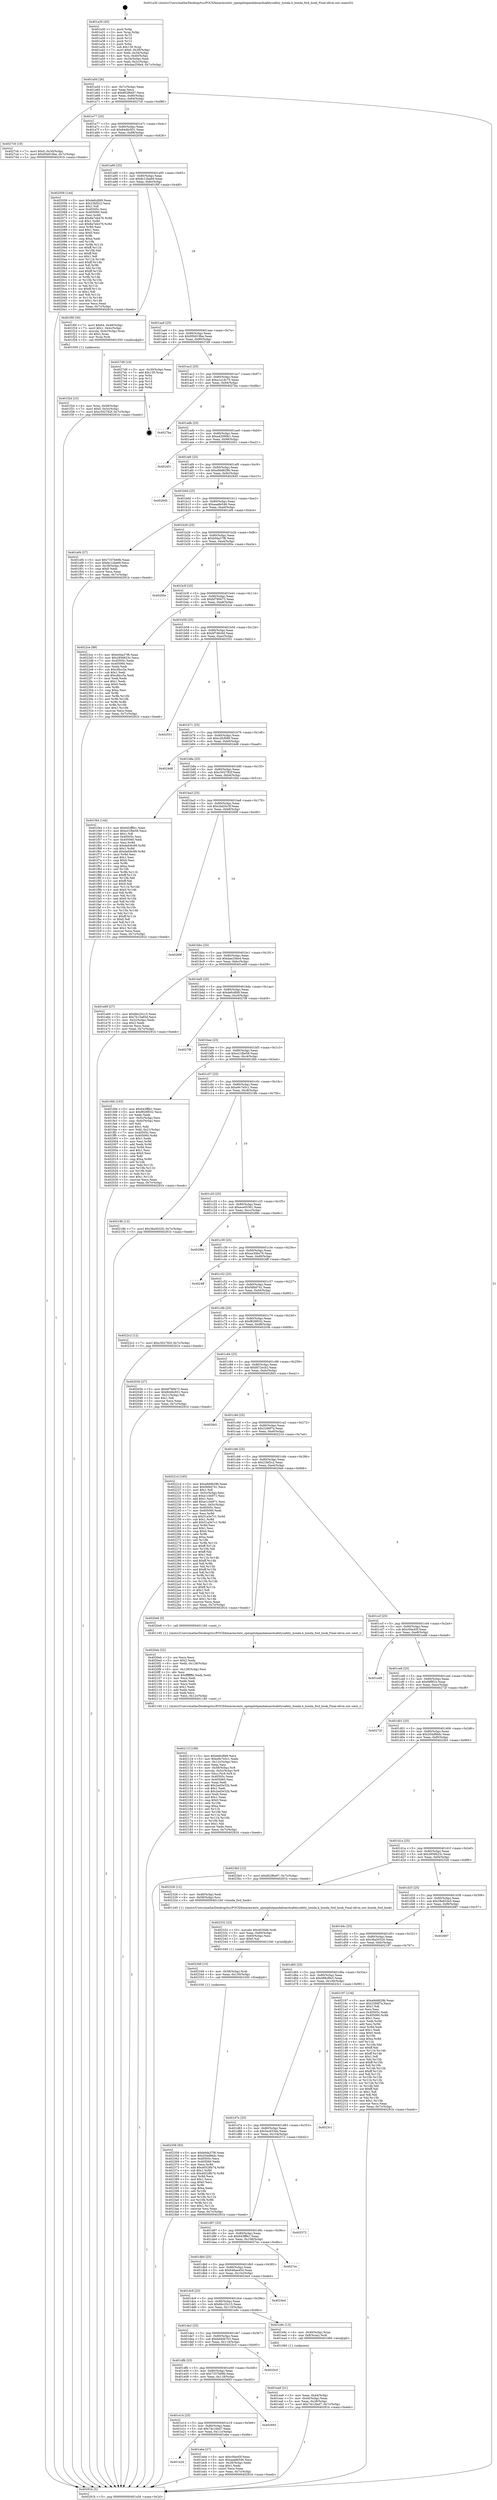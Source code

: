 digraph "0x401a30" {
  label = "0x401a30 (/mnt/c/Users/mathe/Desktop/tcc/POCII/binaries/extr_openpilotpandaboardsafetysafety_honda.h_honda_fwd_hook_Final-ollvm.out::main(0))"
  labelloc = "t"
  node[shape=record]

  Entry [label="",width=0.3,height=0.3,shape=circle,fillcolor=black,style=filled]
  "0x401a5d" [label="{
     0x401a5d [26]\l
     | [instrs]\l
     &nbsp;&nbsp;0x401a5d \<+3\>: mov -0x7c(%rbp),%eax\l
     &nbsp;&nbsp;0x401a60 \<+2\>: mov %eax,%ecx\l
     &nbsp;&nbsp;0x401a62 \<+6\>: sub $0x802f6e97,%ecx\l
     &nbsp;&nbsp;0x401a68 \<+3\>: mov %eax,-0x80(%rbp)\l
     &nbsp;&nbsp;0x401a6b \<+6\>: mov %ecx,-0x84(%rbp)\l
     &nbsp;&nbsp;0x401a71 \<+6\>: je 00000000004027c6 \<main+0xd96\>\l
  }"]
  "0x4027c6" [label="{
     0x4027c6 [19]\l
     | [instrs]\l
     &nbsp;&nbsp;0x4027c6 \<+7\>: movl $0x0,-0x30(%rbp)\l
     &nbsp;&nbsp;0x4027cd \<+7\>: movl $0x95b919be,-0x7c(%rbp)\l
     &nbsp;&nbsp;0x4027d4 \<+5\>: jmp 000000000040291b \<main+0xeeb\>\l
  }"]
  "0x401a77" [label="{
     0x401a77 [25]\l
     | [instrs]\l
     &nbsp;&nbsp;0x401a77 \<+5\>: jmp 0000000000401a7c \<main+0x4c\>\l
     &nbsp;&nbsp;0x401a7c \<+3\>: mov -0x80(%rbp),%eax\l
     &nbsp;&nbsp;0x401a7f \<+5\>: sub $0x8446c931,%eax\l
     &nbsp;&nbsp;0x401a84 \<+6\>: mov %eax,-0x88(%rbp)\l
     &nbsp;&nbsp;0x401a8a \<+6\>: je 0000000000402056 \<main+0x626\>\l
  }"]
  Exit [label="",width=0.3,height=0.3,shape=circle,fillcolor=black,style=filled,peripheries=2]
  "0x402056" [label="{
     0x402056 [144]\l
     | [instrs]\l
     &nbsp;&nbsp;0x402056 \<+5\>: mov $0xdefcdfd9,%eax\l
     &nbsp;&nbsp;0x40205b \<+5\>: mov $0x23bf2c2,%ecx\l
     &nbsp;&nbsp;0x402060 \<+2\>: mov $0x1,%dl\l
     &nbsp;&nbsp;0x402062 \<+7\>: mov 0x40505c,%esi\l
     &nbsp;&nbsp;0x402069 \<+7\>: mov 0x405060,%edi\l
     &nbsp;&nbsp;0x402070 \<+3\>: mov %esi,%r8d\l
     &nbsp;&nbsp;0x402073 \<+7\>: add $0x8a7eb476,%r8d\l
     &nbsp;&nbsp;0x40207a \<+4\>: sub $0x1,%r8d\l
     &nbsp;&nbsp;0x40207e \<+7\>: sub $0x8a7eb476,%r8d\l
     &nbsp;&nbsp;0x402085 \<+4\>: imul %r8d,%esi\l
     &nbsp;&nbsp;0x402089 \<+3\>: and $0x1,%esi\l
     &nbsp;&nbsp;0x40208c \<+3\>: cmp $0x0,%esi\l
     &nbsp;&nbsp;0x40208f \<+4\>: sete %r9b\l
     &nbsp;&nbsp;0x402093 \<+3\>: cmp $0xa,%edi\l
     &nbsp;&nbsp;0x402096 \<+4\>: setl %r10b\l
     &nbsp;&nbsp;0x40209a \<+3\>: mov %r9b,%r11b\l
     &nbsp;&nbsp;0x40209d \<+4\>: xor $0xff,%r11b\l
     &nbsp;&nbsp;0x4020a1 \<+3\>: mov %r10b,%bl\l
     &nbsp;&nbsp;0x4020a4 \<+3\>: xor $0xff,%bl\l
     &nbsp;&nbsp;0x4020a7 \<+3\>: xor $0x1,%dl\l
     &nbsp;&nbsp;0x4020aa \<+3\>: mov %r11b,%r14b\l
     &nbsp;&nbsp;0x4020ad \<+4\>: and $0xff,%r14b\l
     &nbsp;&nbsp;0x4020b1 \<+3\>: and %dl,%r9b\l
     &nbsp;&nbsp;0x4020b4 \<+3\>: mov %bl,%r15b\l
     &nbsp;&nbsp;0x4020b7 \<+4\>: and $0xff,%r15b\l
     &nbsp;&nbsp;0x4020bb \<+3\>: and %dl,%r10b\l
     &nbsp;&nbsp;0x4020be \<+3\>: or %r9b,%r14b\l
     &nbsp;&nbsp;0x4020c1 \<+3\>: or %r10b,%r15b\l
     &nbsp;&nbsp;0x4020c4 \<+3\>: xor %r15b,%r14b\l
     &nbsp;&nbsp;0x4020c7 \<+3\>: or %bl,%r11b\l
     &nbsp;&nbsp;0x4020ca \<+4\>: xor $0xff,%r11b\l
     &nbsp;&nbsp;0x4020ce \<+3\>: or $0x1,%dl\l
     &nbsp;&nbsp;0x4020d1 \<+3\>: and %dl,%r11b\l
     &nbsp;&nbsp;0x4020d4 \<+3\>: or %r11b,%r14b\l
     &nbsp;&nbsp;0x4020d7 \<+4\>: test $0x1,%r14b\l
     &nbsp;&nbsp;0x4020db \<+3\>: cmovne %ecx,%eax\l
     &nbsp;&nbsp;0x4020de \<+3\>: mov %eax,-0x7c(%rbp)\l
     &nbsp;&nbsp;0x4020e1 \<+5\>: jmp 000000000040291b \<main+0xeeb\>\l
  }"]
  "0x401a90" [label="{
     0x401a90 [25]\l
     | [instrs]\l
     &nbsp;&nbsp;0x401a90 \<+5\>: jmp 0000000000401a95 \<main+0x65\>\l
     &nbsp;&nbsp;0x401a95 \<+3\>: mov -0x80(%rbp),%eax\l
     &nbsp;&nbsp;0x401a98 \<+5\>: sub $0x8c12ba69,%eax\l
     &nbsp;&nbsp;0x401a9d \<+6\>: mov %eax,-0x8c(%rbp)\l
     &nbsp;&nbsp;0x401aa3 \<+6\>: je 0000000000401f0f \<main+0x4df\>\l
  }"]
  "0x402358" [label="{
     0x402358 [93]\l
     | [instrs]\l
     &nbsp;&nbsp;0x402358 \<+5\>: mov $0xb0da37f6,%eax\l
     &nbsp;&nbsp;0x40235d \<+5\>: mov $0x204d86dc,%esi\l
     &nbsp;&nbsp;0x402362 \<+7\>: mov 0x40505c,%ecx\l
     &nbsp;&nbsp;0x402369 \<+7\>: mov 0x405060,%edx\l
     &nbsp;&nbsp;0x402370 \<+3\>: mov %ecx,%r8d\l
     &nbsp;&nbsp;0x402373 \<+7\>: add $0x40528b74,%r8d\l
     &nbsp;&nbsp;0x40237a \<+4\>: sub $0x1,%r8d\l
     &nbsp;&nbsp;0x40237e \<+7\>: sub $0x40528b74,%r8d\l
     &nbsp;&nbsp;0x402385 \<+4\>: imul %r8d,%ecx\l
     &nbsp;&nbsp;0x402389 \<+3\>: and $0x1,%ecx\l
     &nbsp;&nbsp;0x40238c \<+3\>: cmp $0x0,%ecx\l
     &nbsp;&nbsp;0x40238f \<+4\>: sete %r9b\l
     &nbsp;&nbsp;0x402393 \<+3\>: cmp $0xa,%edx\l
     &nbsp;&nbsp;0x402396 \<+4\>: setl %r10b\l
     &nbsp;&nbsp;0x40239a \<+3\>: mov %r9b,%r11b\l
     &nbsp;&nbsp;0x40239d \<+3\>: and %r10b,%r11b\l
     &nbsp;&nbsp;0x4023a0 \<+3\>: xor %r10b,%r9b\l
     &nbsp;&nbsp;0x4023a3 \<+3\>: or %r9b,%r11b\l
     &nbsp;&nbsp;0x4023a6 \<+4\>: test $0x1,%r11b\l
     &nbsp;&nbsp;0x4023aa \<+3\>: cmovne %esi,%eax\l
     &nbsp;&nbsp;0x4023ad \<+3\>: mov %eax,-0x7c(%rbp)\l
     &nbsp;&nbsp;0x4023b0 \<+5\>: jmp 000000000040291b \<main+0xeeb\>\l
  }"]
  "0x401f0f" [label="{
     0x401f0f [30]\l
     | [instrs]\l
     &nbsp;&nbsp;0x401f0f \<+7\>: movl $0x64,-0x48(%rbp)\l
     &nbsp;&nbsp;0x401f16 \<+7\>: movl $0x1,-0x4c(%rbp)\l
     &nbsp;&nbsp;0x401f1d \<+4\>: movslq -0x4c(%rbp),%rax\l
     &nbsp;&nbsp;0x401f21 \<+4\>: shl $0x2,%rax\l
     &nbsp;&nbsp;0x401f25 \<+3\>: mov %rax,%rdi\l
     &nbsp;&nbsp;0x401f28 \<+5\>: call 0000000000401050 \<malloc@plt\>\l
     | [calls]\l
     &nbsp;&nbsp;0x401050 \{1\} (unknown)\l
  }"]
  "0x401aa9" [label="{
     0x401aa9 [25]\l
     | [instrs]\l
     &nbsp;&nbsp;0x401aa9 \<+5\>: jmp 0000000000401aae \<main+0x7e\>\l
     &nbsp;&nbsp;0x401aae \<+3\>: mov -0x80(%rbp),%eax\l
     &nbsp;&nbsp;0x401ab1 \<+5\>: sub $0x95b919be,%eax\l
     &nbsp;&nbsp;0x401ab6 \<+6\>: mov %eax,-0x90(%rbp)\l
     &nbsp;&nbsp;0x401abc \<+6\>: je 00000000004027d9 \<main+0xda9\>\l
  }"]
  "0x402349" [label="{
     0x402349 [15]\l
     | [instrs]\l
     &nbsp;&nbsp;0x402349 \<+4\>: mov -0x58(%rbp),%rdi\l
     &nbsp;&nbsp;0x40234d \<+6\>: mov %eax,-0x130(%rbp)\l
     &nbsp;&nbsp;0x402353 \<+5\>: call 0000000000401030 \<free@plt\>\l
     | [calls]\l
     &nbsp;&nbsp;0x401030 \{1\} (unknown)\l
  }"]
  "0x4027d9" [label="{
     0x4027d9 [19]\l
     | [instrs]\l
     &nbsp;&nbsp;0x4027d9 \<+3\>: mov -0x30(%rbp),%eax\l
     &nbsp;&nbsp;0x4027dc \<+7\>: add $0x130,%rsp\l
     &nbsp;&nbsp;0x4027e3 \<+1\>: pop %rbx\l
     &nbsp;&nbsp;0x4027e4 \<+2\>: pop %r12\l
     &nbsp;&nbsp;0x4027e6 \<+2\>: pop %r14\l
     &nbsp;&nbsp;0x4027e8 \<+2\>: pop %r15\l
     &nbsp;&nbsp;0x4027ea \<+1\>: pop %rbp\l
     &nbsp;&nbsp;0x4027eb \<+1\>: ret\l
  }"]
  "0x401ac2" [label="{
     0x401ac2 [25]\l
     | [instrs]\l
     &nbsp;&nbsp;0x401ac2 \<+5\>: jmp 0000000000401ac7 \<main+0x97\>\l
     &nbsp;&nbsp;0x401ac7 \<+3\>: mov -0x80(%rbp),%eax\l
     &nbsp;&nbsp;0x401aca \<+5\>: sub $0xa1a1dc75,%eax\l
     &nbsp;&nbsp;0x401acf \<+6\>: mov %eax,-0x94(%rbp)\l
     &nbsp;&nbsp;0x401ad5 \<+6\>: je 00000000004027ba \<main+0xd8a\>\l
  }"]
  "0x402332" [label="{
     0x402332 [23]\l
     | [instrs]\l
     &nbsp;&nbsp;0x402332 \<+10\>: movabs $0x4030d6,%rdi\l
     &nbsp;&nbsp;0x40233c \<+3\>: mov %eax,-0x60(%rbp)\l
     &nbsp;&nbsp;0x40233f \<+3\>: mov -0x60(%rbp),%esi\l
     &nbsp;&nbsp;0x402342 \<+2\>: mov $0x0,%al\l
     &nbsp;&nbsp;0x402344 \<+5\>: call 0000000000401040 \<printf@plt\>\l
     | [calls]\l
     &nbsp;&nbsp;0x401040 \{1\} (unknown)\l
  }"]
  "0x4027ba" [label="{
     0x4027ba\l
  }", style=dashed]
  "0x401adb" [label="{
     0x401adb [25]\l
     | [instrs]\l
     &nbsp;&nbsp;0x401adb \<+5\>: jmp 0000000000401ae0 \<main+0xb0\>\l
     &nbsp;&nbsp;0x401ae0 \<+3\>: mov -0x80(%rbp),%eax\l
     &nbsp;&nbsp;0x401ae3 \<+5\>: sub $0xa42090b1,%eax\l
     &nbsp;&nbsp;0x401ae8 \<+6\>: mov %eax,-0x98(%rbp)\l
     &nbsp;&nbsp;0x401aee \<+6\>: je 0000000000402451 \<main+0xa21\>\l
  }"]
  "0x40211f" [label="{
     0x40211f [108]\l
     | [instrs]\l
     &nbsp;&nbsp;0x40211f \<+5\>: mov $0xdefcdfd9,%ecx\l
     &nbsp;&nbsp;0x402124 \<+5\>: mov $0xe9c7e5c1,%edx\l
     &nbsp;&nbsp;0x402129 \<+6\>: mov -0x12c(%rbp),%esi\l
     &nbsp;&nbsp;0x40212f \<+3\>: imul %eax,%esi\l
     &nbsp;&nbsp;0x402132 \<+4\>: mov -0x58(%rbp),%r8\l
     &nbsp;&nbsp;0x402136 \<+4\>: movslq -0x5c(%rbp),%r9\l
     &nbsp;&nbsp;0x40213a \<+4\>: mov %esi,(%r8,%r9,4)\l
     &nbsp;&nbsp;0x40213e \<+7\>: mov 0x40505c,%eax\l
     &nbsp;&nbsp;0x402145 \<+7\>: mov 0x405060,%esi\l
     &nbsp;&nbsp;0x40214c \<+2\>: mov %eax,%edi\l
     &nbsp;&nbsp;0x40214e \<+6\>: add $0x2ed3e32b,%edi\l
     &nbsp;&nbsp;0x402154 \<+3\>: sub $0x1,%edi\l
     &nbsp;&nbsp;0x402157 \<+6\>: sub $0x2ed3e32b,%edi\l
     &nbsp;&nbsp;0x40215d \<+3\>: imul %edi,%eax\l
     &nbsp;&nbsp;0x402160 \<+3\>: and $0x1,%eax\l
     &nbsp;&nbsp;0x402163 \<+3\>: cmp $0x0,%eax\l
     &nbsp;&nbsp;0x402166 \<+4\>: sete %r10b\l
     &nbsp;&nbsp;0x40216a \<+3\>: cmp $0xa,%esi\l
     &nbsp;&nbsp;0x40216d \<+4\>: setl %r11b\l
     &nbsp;&nbsp;0x402171 \<+3\>: mov %r10b,%bl\l
     &nbsp;&nbsp;0x402174 \<+3\>: and %r11b,%bl\l
     &nbsp;&nbsp;0x402177 \<+3\>: xor %r11b,%r10b\l
     &nbsp;&nbsp;0x40217a \<+3\>: or %r10b,%bl\l
     &nbsp;&nbsp;0x40217d \<+3\>: test $0x1,%bl\l
     &nbsp;&nbsp;0x402180 \<+3\>: cmovne %edx,%ecx\l
     &nbsp;&nbsp;0x402183 \<+3\>: mov %ecx,-0x7c(%rbp)\l
     &nbsp;&nbsp;0x402186 \<+5\>: jmp 000000000040291b \<main+0xeeb\>\l
  }"]
  "0x402451" [label="{
     0x402451\l
  }", style=dashed]
  "0x401af4" [label="{
     0x401af4 [25]\l
     | [instrs]\l
     &nbsp;&nbsp;0x401af4 \<+5\>: jmp 0000000000401af9 \<main+0xc9\>\l
     &nbsp;&nbsp;0x401af9 \<+3\>: mov -0x80(%rbp),%eax\l
     &nbsp;&nbsp;0x401afc \<+5\>: sub $0xa9dd629b,%eax\l
     &nbsp;&nbsp;0x401b01 \<+6\>: mov %eax,-0x9c(%rbp)\l
     &nbsp;&nbsp;0x401b07 \<+6\>: je 0000000000402845 \<main+0xe15\>\l
  }"]
  "0x4020eb" [label="{
     0x4020eb [52]\l
     | [instrs]\l
     &nbsp;&nbsp;0x4020eb \<+2\>: xor %ecx,%ecx\l
     &nbsp;&nbsp;0x4020ed \<+5\>: mov $0x2,%edx\l
     &nbsp;&nbsp;0x4020f2 \<+6\>: mov %edx,-0x128(%rbp)\l
     &nbsp;&nbsp;0x4020f8 \<+1\>: cltd\l
     &nbsp;&nbsp;0x4020f9 \<+6\>: mov -0x128(%rbp),%esi\l
     &nbsp;&nbsp;0x4020ff \<+2\>: idiv %esi\l
     &nbsp;&nbsp;0x402101 \<+6\>: imul $0xfffffffe,%edx,%edx\l
     &nbsp;&nbsp;0x402107 \<+2\>: mov %ecx,%edi\l
     &nbsp;&nbsp;0x402109 \<+2\>: sub %edx,%edi\l
     &nbsp;&nbsp;0x40210b \<+2\>: mov %ecx,%edx\l
     &nbsp;&nbsp;0x40210d \<+3\>: sub $0x1,%edx\l
     &nbsp;&nbsp;0x402110 \<+2\>: add %edx,%edi\l
     &nbsp;&nbsp;0x402112 \<+2\>: sub %edi,%ecx\l
     &nbsp;&nbsp;0x402114 \<+6\>: mov %ecx,-0x12c(%rbp)\l
     &nbsp;&nbsp;0x40211a \<+5\>: call 0000000000401160 \<next_i\>\l
     | [calls]\l
     &nbsp;&nbsp;0x401160 \{1\} (/mnt/c/Users/mathe/Desktop/tcc/POCII/binaries/extr_openpilotpandaboardsafetysafety_honda.h_honda_fwd_hook_Final-ollvm.out::next_i)\l
  }"]
  "0x402845" [label="{
     0x402845\l
  }", style=dashed]
  "0x401b0d" [label="{
     0x401b0d [25]\l
     | [instrs]\l
     &nbsp;&nbsp;0x401b0d \<+5\>: jmp 0000000000401b12 \<main+0xe2\>\l
     &nbsp;&nbsp;0x401b12 \<+3\>: mov -0x80(%rbp),%eax\l
     &nbsp;&nbsp;0x401b15 \<+5\>: sub $0xaaa8e546,%eax\l
     &nbsp;&nbsp;0x401b1a \<+6\>: mov %eax,-0xa0(%rbp)\l
     &nbsp;&nbsp;0x401b20 \<+6\>: je 0000000000401ef4 \<main+0x4c4\>\l
  }"]
  "0x401f2d" [label="{
     0x401f2d [23]\l
     | [instrs]\l
     &nbsp;&nbsp;0x401f2d \<+4\>: mov %rax,-0x58(%rbp)\l
     &nbsp;&nbsp;0x401f31 \<+7\>: movl $0x0,-0x5c(%rbp)\l
     &nbsp;&nbsp;0x401f38 \<+7\>: movl $0xc502782f,-0x7c(%rbp)\l
     &nbsp;&nbsp;0x401f3f \<+5\>: jmp 000000000040291b \<main+0xeeb\>\l
  }"]
  "0x401ef4" [label="{
     0x401ef4 [27]\l
     | [instrs]\l
     &nbsp;&nbsp;0x401ef4 \<+5\>: mov $0x7337b69b,%eax\l
     &nbsp;&nbsp;0x401ef9 \<+5\>: mov $0x8c12ba69,%ecx\l
     &nbsp;&nbsp;0x401efe \<+3\>: mov -0x28(%rbp),%edx\l
     &nbsp;&nbsp;0x401f01 \<+3\>: cmp $0x0,%edx\l
     &nbsp;&nbsp;0x401f04 \<+3\>: cmove %ecx,%eax\l
     &nbsp;&nbsp;0x401f07 \<+3\>: mov %eax,-0x7c(%rbp)\l
     &nbsp;&nbsp;0x401f0a \<+5\>: jmp 000000000040291b \<main+0xeeb\>\l
  }"]
  "0x401b26" [label="{
     0x401b26 [25]\l
     | [instrs]\l
     &nbsp;&nbsp;0x401b26 \<+5\>: jmp 0000000000401b2b \<main+0xfb\>\l
     &nbsp;&nbsp;0x401b2b \<+3\>: mov -0x80(%rbp),%eax\l
     &nbsp;&nbsp;0x401b2e \<+5\>: sub $0xb0da37f6,%eax\l
     &nbsp;&nbsp;0x401b33 \<+6\>: mov %eax,-0xa4(%rbp)\l
     &nbsp;&nbsp;0x401b39 \<+6\>: je 000000000040285e \<main+0xe2e\>\l
  }"]
  "0x401e2d" [label="{
     0x401e2d\l
  }", style=dashed]
  "0x40285e" [label="{
     0x40285e\l
  }", style=dashed]
  "0x401b3f" [label="{
     0x401b3f [25]\l
     | [instrs]\l
     &nbsp;&nbsp;0x401b3f \<+5\>: jmp 0000000000401b44 \<main+0x114\>\l
     &nbsp;&nbsp;0x401b44 \<+3\>: mov -0x80(%rbp),%eax\l
     &nbsp;&nbsp;0x401b47 \<+5\>: sub $0xbf780b73,%eax\l
     &nbsp;&nbsp;0x401b4c \<+6\>: mov %eax,-0xa8(%rbp)\l
     &nbsp;&nbsp;0x401b52 \<+6\>: je 00000000004022ce \<main+0x89e\>\l
  }"]
  "0x401ebe" [label="{
     0x401ebe [27]\l
     | [instrs]\l
     &nbsp;&nbsp;0x401ebe \<+5\>: mov $0xc0be45f,%eax\l
     &nbsp;&nbsp;0x401ec3 \<+5\>: mov $0xaaa8e546,%ecx\l
     &nbsp;&nbsp;0x401ec8 \<+3\>: mov -0x28(%rbp),%edx\l
     &nbsp;&nbsp;0x401ecb \<+3\>: cmp $0x1,%edx\l
     &nbsp;&nbsp;0x401ece \<+3\>: cmovl %ecx,%eax\l
     &nbsp;&nbsp;0x401ed1 \<+3\>: mov %eax,-0x7c(%rbp)\l
     &nbsp;&nbsp;0x401ed4 \<+5\>: jmp 000000000040291b \<main+0xeeb\>\l
  }"]
  "0x4022ce" [label="{
     0x4022ce [88]\l
     | [instrs]\l
     &nbsp;&nbsp;0x4022ce \<+5\>: mov $0xb0da37f6,%eax\l
     &nbsp;&nbsp;0x4022d3 \<+5\>: mov $0x2856623c,%ecx\l
     &nbsp;&nbsp;0x4022d8 \<+7\>: mov 0x40505c,%edx\l
     &nbsp;&nbsp;0x4022df \<+7\>: mov 0x405060,%esi\l
     &nbsp;&nbsp;0x4022e6 \<+2\>: mov %edx,%edi\l
     &nbsp;&nbsp;0x4022e8 \<+6\>: sub $0xcfdcc5a,%edi\l
     &nbsp;&nbsp;0x4022ee \<+3\>: sub $0x1,%edi\l
     &nbsp;&nbsp;0x4022f1 \<+6\>: add $0xcfdcc5a,%edi\l
     &nbsp;&nbsp;0x4022f7 \<+3\>: imul %edi,%edx\l
     &nbsp;&nbsp;0x4022fa \<+3\>: and $0x1,%edx\l
     &nbsp;&nbsp;0x4022fd \<+3\>: cmp $0x0,%edx\l
     &nbsp;&nbsp;0x402300 \<+4\>: sete %r8b\l
     &nbsp;&nbsp;0x402304 \<+3\>: cmp $0xa,%esi\l
     &nbsp;&nbsp;0x402307 \<+4\>: setl %r9b\l
     &nbsp;&nbsp;0x40230b \<+3\>: mov %r8b,%r10b\l
     &nbsp;&nbsp;0x40230e \<+3\>: and %r9b,%r10b\l
     &nbsp;&nbsp;0x402311 \<+3\>: xor %r9b,%r8b\l
     &nbsp;&nbsp;0x402314 \<+3\>: or %r8b,%r10b\l
     &nbsp;&nbsp;0x402317 \<+4\>: test $0x1,%r10b\l
     &nbsp;&nbsp;0x40231b \<+3\>: cmovne %ecx,%eax\l
     &nbsp;&nbsp;0x40231e \<+3\>: mov %eax,-0x7c(%rbp)\l
     &nbsp;&nbsp;0x402321 \<+5\>: jmp 000000000040291b \<main+0xeeb\>\l
  }"]
  "0x401b58" [label="{
     0x401b58 [25]\l
     | [instrs]\l
     &nbsp;&nbsp;0x401b58 \<+5\>: jmp 0000000000401b5d \<main+0x12d\>\l
     &nbsp;&nbsp;0x401b5d \<+3\>: mov -0x80(%rbp),%eax\l
     &nbsp;&nbsp;0x401b60 \<+5\>: sub $0xbf7d6c6d,%eax\l
     &nbsp;&nbsp;0x401b65 \<+6\>: mov %eax,-0xac(%rbp)\l
     &nbsp;&nbsp;0x401b6b \<+6\>: je 0000000000402551 \<main+0xb21\>\l
  }"]
  "0x401e14" [label="{
     0x401e14 [25]\l
     | [instrs]\l
     &nbsp;&nbsp;0x401e14 \<+5\>: jmp 0000000000401e19 \<main+0x3e9\>\l
     &nbsp;&nbsp;0x401e19 \<+3\>: mov -0x80(%rbp),%eax\l
     &nbsp;&nbsp;0x401e1c \<+5\>: sub $0x74c16ed7,%eax\l
     &nbsp;&nbsp;0x401e21 \<+6\>: mov %eax,-0x11c(%rbp)\l
     &nbsp;&nbsp;0x401e27 \<+6\>: je 0000000000401ebe \<main+0x48e\>\l
  }"]
  "0x402551" [label="{
     0x402551\l
  }", style=dashed]
  "0x401b71" [label="{
     0x401b71 [25]\l
     | [instrs]\l
     &nbsp;&nbsp;0x401b71 \<+5\>: jmp 0000000000401b76 \<main+0x146\>\l
     &nbsp;&nbsp;0x401b76 \<+3\>: mov -0x80(%rbp),%eax\l
     &nbsp;&nbsp;0x401b79 \<+5\>: sub $0xc2fcf089,%eax\l
     &nbsp;&nbsp;0x401b7e \<+6\>: mov %eax,-0xb0(%rbp)\l
     &nbsp;&nbsp;0x401b84 \<+6\>: je 00000000004024d8 \<main+0xaa8\>\l
  }"]
  "0x402693" [label="{
     0x402693\l
  }", style=dashed]
  "0x4024d8" [label="{
     0x4024d8\l
  }", style=dashed]
  "0x401b8a" [label="{
     0x401b8a [25]\l
     | [instrs]\l
     &nbsp;&nbsp;0x401b8a \<+5\>: jmp 0000000000401b8f \<main+0x15f\>\l
     &nbsp;&nbsp;0x401b8f \<+3\>: mov -0x80(%rbp),%eax\l
     &nbsp;&nbsp;0x401b92 \<+5\>: sub $0xc502782f,%eax\l
     &nbsp;&nbsp;0x401b97 \<+6\>: mov %eax,-0xb4(%rbp)\l
     &nbsp;&nbsp;0x401b9d \<+6\>: je 0000000000401f44 \<main+0x514\>\l
  }"]
  "0x401dfb" [label="{
     0x401dfb [25]\l
     | [instrs]\l
     &nbsp;&nbsp;0x401dfb \<+5\>: jmp 0000000000401e00 \<main+0x3d0\>\l
     &nbsp;&nbsp;0x401e00 \<+3\>: mov -0x80(%rbp),%eax\l
     &nbsp;&nbsp;0x401e03 \<+5\>: sub $0x7337b69b,%eax\l
     &nbsp;&nbsp;0x401e08 \<+6\>: mov %eax,-0x118(%rbp)\l
     &nbsp;&nbsp;0x401e0e \<+6\>: je 0000000000402693 \<main+0xc63\>\l
  }"]
  "0x401f44" [label="{
     0x401f44 [144]\l
     | [instrs]\l
     &nbsp;&nbsp;0x401f44 \<+5\>: mov $0x643fffe1,%eax\l
     &nbsp;&nbsp;0x401f49 \<+5\>: mov $0xe21fbe58,%ecx\l
     &nbsp;&nbsp;0x401f4e \<+2\>: mov $0x1,%dl\l
     &nbsp;&nbsp;0x401f50 \<+7\>: mov 0x40505c,%esi\l
     &nbsp;&nbsp;0x401f57 \<+7\>: mov 0x405060,%edi\l
     &nbsp;&nbsp;0x401f5e \<+3\>: mov %esi,%r8d\l
     &nbsp;&nbsp;0x401f61 \<+7\>: sub $0xdefc6c99,%r8d\l
     &nbsp;&nbsp;0x401f68 \<+4\>: sub $0x1,%r8d\l
     &nbsp;&nbsp;0x401f6c \<+7\>: add $0xdefc6c99,%r8d\l
     &nbsp;&nbsp;0x401f73 \<+4\>: imul %r8d,%esi\l
     &nbsp;&nbsp;0x401f77 \<+3\>: and $0x1,%esi\l
     &nbsp;&nbsp;0x401f7a \<+3\>: cmp $0x0,%esi\l
     &nbsp;&nbsp;0x401f7d \<+4\>: sete %r9b\l
     &nbsp;&nbsp;0x401f81 \<+3\>: cmp $0xa,%edi\l
     &nbsp;&nbsp;0x401f84 \<+4\>: setl %r10b\l
     &nbsp;&nbsp;0x401f88 \<+3\>: mov %r9b,%r11b\l
     &nbsp;&nbsp;0x401f8b \<+4\>: xor $0xff,%r11b\l
     &nbsp;&nbsp;0x401f8f \<+3\>: mov %r10b,%bl\l
     &nbsp;&nbsp;0x401f92 \<+3\>: xor $0xff,%bl\l
     &nbsp;&nbsp;0x401f95 \<+3\>: xor $0x0,%dl\l
     &nbsp;&nbsp;0x401f98 \<+3\>: mov %r11b,%r14b\l
     &nbsp;&nbsp;0x401f9b \<+4\>: and $0x0,%r14b\l
     &nbsp;&nbsp;0x401f9f \<+3\>: and %dl,%r9b\l
     &nbsp;&nbsp;0x401fa2 \<+3\>: mov %bl,%r15b\l
     &nbsp;&nbsp;0x401fa5 \<+4\>: and $0x0,%r15b\l
     &nbsp;&nbsp;0x401fa9 \<+3\>: and %dl,%r10b\l
     &nbsp;&nbsp;0x401fac \<+3\>: or %r9b,%r14b\l
     &nbsp;&nbsp;0x401faf \<+3\>: or %r10b,%r15b\l
     &nbsp;&nbsp;0x401fb2 \<+3\>: xor %r15b,%r14b\l
     &nbsp;&nbsp;0x401fb5 \<+3\>: or %bl,%r11b\l
     &nbsp;&nbsp;0x401fb8 \<+4\>: xor $0xff,%r11b\l
     &nbsp;&nbsp;0x401fbc \<+3\>: or $0x0,%dl\l
     &nbsp;&nbsp;0x401fbf \<+3\>: and %dl,%r11b\l
     &nbsp;&nbsp;0x401fc2 \<+3\>: or %r11b,%r14b\l
     &nbsp;&nbsp;0x401fc5 \<+4\>: test $0x1,%r14b\l
     &nbsp;&nbsp;0x401fc9 \<+3\>: cmovne %ecx,%eax\l
     &nbsp;&nbsp;0x401fcc \<+3\>: mov %eax,-0x7c(%rbp)\l
     &nbsp;&nbsp;0x401fcf \<+5\>: jmp 000000000040291b \<main+0xeeb\>\l
  }"]
  "0x401ba3" [label="{
     0x401ba3 [25]\l
     | [instrs]\l
     &nbsp;&nbsp;0x401ba3 \<+5\>: jmp 0000000000401ba8 \<main+0x178\>\l
     &nbsp;&nbsp;0x401ba8 \<+3\>: mov -0x80(%rbp),%eax\l
     &nbsp;&nbsp;0x401bab \<+5\>: sub $0xcbd20c3f,%eax\l
     &nbsp;&nbsp;0x401bb0 \<+6\>: mov %eax,-0xb8(%rbp)\l
     &nbsp;&nbsp;0x401bb6 \<+6\>: je 000000000040269f \<main+0xc6f\>\l
  }"]
  "0x4025c5" [label="{
     0x4025c5\l
  }", style=dashed]
  "0x40269f" [label="{
     0x40269f\l
  }", style=dashed]
  "0x401bbc" [label="{
     0x401bbc [25]\l
     | [instrs]\l
     &nbsp;&nbsp;0x401bbc \<+5\>: jmp 0000000000401bc1 \<main+0x191\>\l
     &nbsp;&nbsp;0x401bc1 \<+3\>: mov -0x80(%rbp),%eax\l
     &nbsp;&nbsp;0x401bc4 \<+5\>: sub $0xdae256e4,%eax\l
     &nbsp;&nbsp;0x401bc9 \<+6\>: mov %eax,-0xbc(%rbp)\l
     &nbsp;&nbsp;0x401bcf \<+6\>: je 0000000000401e69 \<main+0x439\>\l
  }"]
  "0x401ea9" [label="{
     0x401ea9 [21]\l
     | [instrs]\l
     &nbsp;&nbsp;0x401ea9 \<+3\>: mov %eax,-0x44(%rbp)\l
     &nbsp;&nbsp;0x401eac \<+3\>: mov -0x44(%rbp),%eax\l
     &nbsp;&nbsp;0x401eaf \<+3\>: mov %eax,-0x28(%rbp)\l
     &nbsp;&nbsp;0x401eb2 \<+7\>: movl $0x74c16ed7,-0x7c(%rbp)\l
     &nbsp;&nbsp;0x401eb9 \<+5\>: jmp 000000000040291b \<main+0xeeb\>\l
  }"]
  "0x401e69" [label="{
     0x401e69 [27]\l
     | [instrs]\l
     &nbsp;&nbsp;0x401e69 \<+5\>: mov $0x6bc25c15,%eax\l
     &nbsp;&nbsp;0x401e6e \<+5\>: mov $0x7b15a65d,%ecx\l
     &nbsp;&nbsp;0x401e73 \<+3\>: mov -0x2c(%rbp),%edx\l
     &nbsp;&nbsp;0x401e76 \<+3\>: cmp $0x2,%edx\l
     &nbsp;&nbsp;0x401e79 \<+3\>: cmovne %ecx,%eax\l
     &nbsp;&nbsp;0x401e7c \<+3\>: mov %eax,-0x7c(%rbp)\l
     &nbsp;&nbsp;0x401e7f \<+5\>: jmp 000000000040291b \<main+0xeeb\>\l
  }"]
  "0x401bd5" [label="{
     0x401bd5 [25]\l
     | [instrs]\l
     &nbsp;&nbsp;0x401bd5 \<+5\>: jmp 0000000000401bda \<main+0x1aa\>\l
     &nbsp;&nbsp;0x401bda \<+3\>: mov -0x80(%rbp),%eax\l
     &nbsp;&nbsp;0x401bdd \<+5\>: sub $0xdefcdfd9,%eax\l
     &nbsp;&nbsp;0x401be2 \<+6\>: mov %eax,-0xc0(%rbp)\l
     &nbsp;&nbsp;0x401be8 \<+6\>: je 00000000004027f8 \<main+0xdc8\>\l
  }"]
  "0x40291b" [label="{
     0x40291b [5]\l
     | [instrs]\l
     &nbsp;&nbsp;0x40291b \<+5\>: jmp 0000000000401a5d \<main+0x2d\>\l
  }"]
  "0x401a30" [label="{
     0x401a30 [45]\l
     | [instrs]\l
     &nbsp;&nbsp;0x401a30 \<+1\>: push %rbp\l
     &nbsp;&nbsp;0x401a31 \<+3\>: mov %rsp,%rbp\l
     &nbsp;&nbsp;0x401a34 \<+2\>: push %r15\l
     &nbsp;&nbsp;0x401a36 \<+2\>: push %r14\l
     &nbsp;&nbsp;0x401a38 \<+2\>: push %r12\l
     &nbsp;&nbsp;0x401a3a \<+1\>: push %rbx\l
     &nbsp;&nbsp;0x401a3b \<+7\>: sub $0x130,%rsp\l
     &nbsp;&nbsp;0x401a42 \<+7\>: movl $0x0,-0x30(%rbp)\l
     &nbsp;&nbsp;0x401a49 \<+3\>: mov %edi,-0x34(%rbp)\l
     &nbsp;&nbsp;0x401a4c \<+4\>: mov %rsi,-0x40(%rbp)\l
     &nbsp;&nbsp;0x401a50 \<+3\>: mov -0x34(%rbp),%edi\l
     &nbsp;&nbsp;0x401a53 \<+3\>: mov %edi,-0x2c(%rbp)\l
     &nbsp;&nbsp;0x401a56 \<+7\>: movl $0xdae256e4,-0x7c(%rbp)\l
  }"]
  "0x401de2" [label="{
     0x401de2 [25]\l
     | [instrs]\l
     &nbsp;&nbsp;0x401de2 \<+5\>: jmp 0000000000401de7 \<main+0x3b7\>\l
     &nbsp;&nbsp;0x401de7 \<+3\>: mov -0x80(%rbp),%eax\l
     &nbsp;&nbsp;0x401dea \<+5\>: sub $0x6d40b7b3,%eax\l
     &nbsp;&nbsp;0x401def \<+6\>: mov %eax,-0x114(%rbp)\l
     &nbsp;&nbsp;0x401df5 \<+6\>: je 00000000004025c5 \<main+0xb95\>\l
  }"]
  "0x4027f8" [label="{
     0x4027f8\l
  }", style=dashed]
  "0x401bee" [label="{
     0x401bee [25]\l
     | [instrs]\l
     &nbsp;&nbsp;0x401bee \<+5\>: jmp 0000000000401bf3 \<main+0x1c3\>\l
     &nbsp;&nbsp;0x401bf3 \<+3\>: mov -0x80(%rbp),%eax\l
     &nbsp;&nbsp;0x401bf6 \<+5\>: sub $0xe21fbe58,%eax\l
     &nbsp;&nbsp;0x401bfb \<+6\>: mov %eax,-0xc4(%rbp)\l
     &nbsp;&nbsp;0x401c01 \<+6\>: je 0000000000401fd4 \<main+0x5a4\>\l
  }"]
  "0x401e9c" [label="{
     0x401e9c [13]\l
     | [instrs]\l
     &nbsp;&nbsp;0x401e9c \<+4\>: mov -0x40(%rbp),%rax\l
     &nbsp;&nbsp;0x401ea0 \<+4\>: mov 0x8(%rax),%rdi\l
     &nbsp;&nbsp;0x401ea4 \<+5\>: call 0000000000401060 \<atoi@plt\>\l
     | [calls]\l
     &nbsp;&nbsp;0x401060 \{1\} (unknown)\l
  }"]
  "0x401fd4" [label="{
     0x401fd4 [103]\l
     | [instrs]\l
     &nbsp;&nbsp;0x401fd4 \<+5\>: mov $0x643fffe1,%eax\l
     &nbsp;&nbsp;0x401fd9 \<+5\>: mov $0xf826f032,%ecx\l
     &nbsp;&nbsp;0x401fde \<+2\>: xor %edx,%edx\l
     &nbsp;&nbsp;0x401fe0 \<+3\>: mov -0x5c(%rbp),%esi\l
     &nbsp;&nbsp;0x401fe3 \<+3\>: cmp -0x4c(%rbp),%esi\l
     &nbsp;&nbsp;0x401fe6 \<+4\>: setl %dil\l
     &nbsp;&nbsp;0x401fea \<+4\>: and $0x1,%dil\l
     &nbsp;&nbsp;0x401fee \<+4\>: mov %dil,-0x21(%rbp)\l
     &nbsp;&nbsp;0x401ff2 \<+7\>: mov 0x40505c,%esi\l
     &nbsp;&nbsp;0x401ff9 \<+8\>: mov 0x405060,%r8d\l
     &nbsp;&nbsp;0x402001 \<+3\>: sub $0x1,%edx\l
     &nbsp;&nbsp;0x402004 \<+3\>: mov %esi,%r9d\l
     &nbsp;&nbsp;0x402007 \<+3\>: add %edx,%r9d\l
     &nbsp;&nbsp;0x40200a \<+4\>: imul %r9d,%esi\l
     &nbsp;&nbsp;0x40200e \<+3\>: and $0x1,%esi\l
     &nbsp;&nbsp;0x402011 \<+3\>: cmp $0x0,%esi\l
     &nbsp;&nbsp;0x402014 \<+4\>: sete %dil\l
     &nbsp;&nbsp;0x402018 \<+4\>: cmp $0xa,%r8d\l
     &nbsp;&nbsp;0x40201c \<+4\>: setl %r10b\l
     &nbsp;&nbsp;0x402020 \<+3\>: mov %dil,%r11b\l
     &nbsp;&nbsp;0x402023 \<+3\>: and %r10b,%r11b\l
     &nbsp;&nbsp;0x402026 \<+3\>: xor %r10b,%dil\l
     &nbsp;&nbsp;0x402029 \<+3\>: or %dil,%r11b\l
     &nbsp;&nbsp;0x40202c \<+4\>: test $0x1,%r11b\l
     &nbsp;&nbsp;0x402030 \<+3\>: cmovne %ecx,%eax\l
     &nbsp;&nbsp;0x402033 \<+3\>: mov %eax,-0x7c(%rbp)\l
     &nbsp;&nbsp;0x402036 \<+5\>: jmp 000000000040291b \<main+0xeeb\>\l
  }"]
  "0x401c07" [label="{
     0x401c07 [25]\l
     | [instrs]\l
     &nbsp;&nbsp;0x401c07 \<+5\>: jmp 0000000000401c0c \<main+0x1dc\>\l
     &nbsp;&nbsp;0x401c0c \<+3\>: mov -0x80(%rbp),%eax\l
     &nbsp;&nbsp;0x401c0f \<+5\>: sub $0xe9c7e5c1,%eax\l
     &nbsp;&nbsp;0x401c14 \<+6\>: mov %eax,-0xc8(%rbp)\l
     &nbsp;&nbsp;0x401c1a \<+6\>: je 000000000040218b \<main+0x75b\>\l
  }"]
  "0x401dc9" [label="{
     0x401dc9 [25]\l
     | [instrs]\l
     &nbsp;&nbsp;0x401dc9 \<+5\>: jmp 0000000000401dce \<main+0x39e\>\l
     &nbsp;&nbsp;0x401dce \<+3\>: mov -0x80(%rbp),%eax\l
     &nbsp;&nbsp;0x401dd1 \<+5\>: sub $0x6bc25c15,%eax\l
     &nbsp;&nbsp;0x401dd6 \<+6\>: mov %eax,-0x110(%rbp)\l
     &nbsp;&nbsp;0x401ddc \<+6\>: je 0000000000401e9c \<main+0x46c\>\l
  }"]
  "0x40218b" [label="{
     0x40218b [12]\l
     | [instrs]\l
     &nbsp;&nbsp;0x40218b \<+7\>: movl $0x36a50320,-0x7c(%rbp)\l
     &nbsp;&nbsp;0x402192 \<+5\>: jmp 000000000040291b \<main+0xeeb\>\l
  }"]
  "0x401c20" [label="{
     0x401c20 [25]\l
     | [instrs]\l
     &nbsp;&nbsp;0x401c20 \<+5\>: jmp 0000000000401c25 \<main+0x1f5\>\l
     &nbsp;&nbsp;0x401c25 \<+3\>: mov -0x80(%rbp),%eax\l
     &nbsp;&nbsp;0x401c28 \<+5\>: sub $0xece05361,%eax\l
     &nbsp;&nbsp;0x401c2d \<+6\>: mov %eax,-0xcc(%rbp)\l
     &nbsp;&nbsp;0x401c33 \<+6\>: je 000000000040289c \<main+0xe6c\>\l
  }"]
  "0x4024e4" [label="{
     0x4024e4\l
  }", style=dashed]
  "0x40289c" [label="{
     0x40289c\l
  }", style=dashed]
  "0x401c39" [label="{
     0x401c39 [25]\l
     | [instrs]\l
     &nbsp;&nbsp;0x401c39 \<+5\>: jmp 0000000000401c3e \<main+0x20e\>\l
     &nbsp;&nbsp;0x401c3e \<+3\>: mov -0x80(%rbp),%eax\l
     &nbsp;&nbsp;0x401c41 \<+5\>: sub $0xee30be76,%eax\l
     &nbsp;&nbsp;0x401c46 \<+6\>: mov %eax,-0xd0(%rbp)\l
     &nbsp;&nbsp;0x401c4c \<+6\>: je 00000000004024ff \<main+0xacf\>\l
  }"]
  "0x401db0" [label="{
     0x401db0 [25]\l
     | [instrs]\l
     &nbsp;&nbsp;0x401db0 \<+5\>: jmp 0000000000401db5 \<main+0x385\>\l
     &nbsp;&nbsp;0x401db5 \<+3\>: mov -0x80(%rbp),%eax\l
     &nbsp;&nbsp;0x401db8 \<+5\>: sub $0x646ae454,%eax\l
     &nbsp;&nbsp;0x401dbd \<+6\>: mov %eax,-0x10c(%rbp)\l
     &nbsp;&nbsp;0x401dc3 \<+6\>: je 00000000004024e4 \<main+0xab4\>\l
  }"]
  "0x4024ff" [label="{
     0x4024ff\l
  }", style=dashed]
  "0x401c52" [label="{
     0x401c52 [25]\l
     | [instrs]\l
     &nbsp;&nbsp;0x401c52 \<+5\>: jmp 0000000000401c57 \<main+0x227\>\l
     &nbsp;&nbsp;0x401c57 \<+3\>: mov -0x80(%rbp),%eax\l
     &nbsp;&nbsp;0x401c5a \<+5\>: sub $0xf4fdd741,%eax\l
     &nbsp;&nbsp;0x401c5f \<+6\>: mov %eax,-0xd4(%rbp)\l
     &nbsp;&nbsp;0x401c65 \<+6\>: je 00000000004022c2 \<main+0x892\>\l
  }"]
  "0x4027ec" [label="{
     0x4027ec\l
  }", style=dashed]
  "0x4022c2" [label="{
     0x4022c2 [12]\l
     | [instrs]\l
     &nbsp;&nbsp;0x4022c2 \<+7\>: movl $0xc502782f,-0x7c(%rbp)\l
     &nbsp;&nbsp;0x4022c9 \<+5\>: jmp 000000000040291b \<main+0xeeb\>\l
  }"]
  "0x401c6b" [label="{
     0x401c6b [25]\l
     | [instrs]\l
     &nbsp;&nbsp;0x401c6b \<+5\>: jmp 0000000000401c70 \<main+0x240\>\l
     &nbsp;&nbsp;0x401c70 \<+3\>: mov -0x80(%rbp),%eax\l
     &nbsp;&nbsp;0x401c73 \<+5\>: sub $0xf826f032,%eax\l
     &nbsp;&nbsp;0x401c78 \<+6\>: mov %eax,-0xd8(%rbp)\l
     &nbsp;&nbsp;0x401c7e \<+6\>: je 000000000040203b \<main+0x60b\>\l
  }"]
  "0x401d97" [label="{
     0x401d97 [25]\l
     | [instrs]\l
     &nbsp;&nbsp;0x401d97 \<+5\>: jmp 0000000000401d9c \<main+0x36c\>\l
     &nbsp;&nbsp;0x401d9c \<+3\>: mov -0x80(%rbp),%eax\l
     &nbsp;&nbsp;0x401d9f \<+5\>: sub $0x643fffe1,%eax\l
     &nbsp;&nbsp;0x401da4 \<+6\>: mov %eax,-0x108(%rbp)\l
     &nbsp;&nbsp;0x401daa \<+6\>: je 00000000004027ec \<main+0xdbc\>\l
  }"]
  "0x40203b" [label="{
     0x40203b [27]\l
     | [instrs]\l
     &nbsp;&nbsp;0x40203b \<+5\>: mov $0xbf780b73,%eax\l
     &nbsp;&nbsp;0x402040 \<+5\>: mov $0x8446c931,%ecx\l
     &nbsp;&nbsp;0x402045 \<+3\>: mov -0x21(%rbp),%dl\l
     &nbsp;&nbsp;0x402048 \<+3\>: test $0x1,%dl\l
     &nbsp;&nbsp;0x40204b \<+3\>: cmovne %ecx,%eax\l
     &nbsp;&nbsp;0x40204e \<+3\>: mov %eax,-0x7c(%rbp)\l
     &nbsp;&nbsp;0x402051 \<+5\>: jmp 000000000040291b \<main+0xeeb\>\l
  }"]
  "0x401c84" [label="{
     0x401c84 [25]\l
     | [instrs]\l
     &nbsp;&nbsp;0x401c84 \<+5\>: jmp 0000000000401c89 \<main+0x259\>\l
     &nbsp;&nbsp;0x401c89 \<+3\>: mov -0x80(%rbp),%eax\l
     &nbsp;&nbsp;0x401c8c \<+5\>: sub $0xfd72ecb2,%eax\l
     &nbsp;&nbsp;0x401c91 \<+6\>: mov %eax,-0xdc(%rbp)\l
     &nbsp;&nbsp;0x401c97 \<+6\>: je 00000000004028d1 \<main+0xea1\>\l
  }"]
  "0x402572" [label="{
     0x402572\l
  }", style=dashed]
  "0x4028d1" [label="{
     0x4028d1\l
  }", style=dashed]
  "0x401c9d" [label="{
     0x401c9d [25]\l
     | [instrs]\l
     &nbsp;&nbsp;0x401c9d \<+5\>: jmp 0000000000401ca2 \<main+0x272\>\l
     &nbsp;&nbsp;0x401ca2 \<+3\>: mov -0x80(%rbp),%eax\l
     &nbsp;&nbsp;0x401ca5 \<+5\>: sub $0x2266f7a,%eax\l
     &nbsp;&nbsp;0x401caa \<+6\>: mov %eax,-0xe0(%rbp)\l
     &nbsp;&nbsp;0x401cb0 \<+6\>: je 000000000040221d \<main+0x7ed\>\l
  }"]
  "0x401d7e" [label="{
     0x401d7e [25]\l
     | [instrs]\l
     &nbsp;&nbsp;0x401d7e \<+5\>: jmp 0000000000401d83 \<main+0x353\>\l
     &nbsp;&nbsp;0x401d83 \<+3\>: mov -0x80(%rbp),%eax\l
     &nbsp;&nbsp;0x401d86 \<+5\>: sub $0x5ac633de,%eax\l
     &nbsp;&nbsp;0x401d8b \<+6\>: mov %eax,-0x104(%rbp)\l
     &nbsp;&nbsp;0x401d91 \<+6\>: je 0000000000402572 \<main+0xb42\>\l
  }"]
  "0x40221d" [label="{
     0x40221d [165]\l
     | [instrs]\l
     &nbsp;&nbsp;0x40221d \<+5\>: mov $0xa9dd629b,%eax\l
     &nbsp;&nbsp;0x402222 \<+5\>: mov $0xf4fdd741,%ecx\l
     &nbsp;&nbsp;0x402227 \<+2\>: mov $0x1,%dl\l
     &nbsp;&nbsp;0x402229 \<+3\>: mov -0x5c(%rbp),%esi\l
     &nbsp;&nbsp;0x40222c \<+6\>: sub $0xe1c5e971,%esi\l
     &nbsp;&nbsp;0x402232 \<+3\>: add $0x1,%esi\l
     &nbsp;&nbsp;0x402235 \<+6\>: add $0xe1c5e971,%esi\l
     &nbsp;&nbsp;0x40223b \<+3\>: mov %esi,-0x5c(%rbp)\l
     &nbsp;&nbsp;0x40223e \<+7\>: mov 0x40505c,%esi\l
     &nbsp;&nbsp;0x402245 \<+7\>: mov 0x405060,%edi\l
     &nbsp;&nbsp;0x40224c \<+3\>: mov %esi,%r8d\l
     &nbsp;&nbsp;0x40224f \<+7\>: sub $0x51a3e7c1,%r8d\l
     &nbsp;&nbsp;0x402256 \<+4\>: sub $0x1,%r8d\l
     &nbsp;&nbsp;0x40225a \<+7\>: add $0x51a3e7c1,%r8d\l
     &nbsp;&nbsp;0x402261 \<+4\>: imul %r8d,%esi\l
     &nbsp;&nbsp;0x402265 \<+3\>: and $0x1,%esi\l
     &nbsp;&nbsp;0x402268 \<+3\>: cmp $0x0,%esi\l
     &nbsp;&nbsp;0x40226b \<+4\>: sete %r9b\l
     &nbsp;&nbsp;0x40226f \<+3\>: cmp $0xa,%edi\l
     &nbsp;&nbsp;0x402272 \<+4\>: setl %r10b\l
     &nbsp;&nbsp;0x402276 \<+3\>: mov %r9b,%r11b\l
     &nbsp;&nbsp;0x402279 \<+4\>: xor $0xff,%r11b\l
     &nbsp;&nbsp;0x40227d \<+3\>: mov %r10b,%bl\l
     &nbsp;&nbsp;0x402280 \<+3\>: xor $0xff,%bl\l
     &nbsp;&nbsp;0x402283 \<+3\>: xor $0x1,%dl\l
     &nbsp;&nbsp;0x402286 \<+3\>: mov %r11b,%r14b\l
     &nbsp;&nbsp;0x402289 \<+4\>: and $0xff,%r14b\l
     &nbsp;&nbsp;0x40228d \<+3\>: and %dl,%r9b\l
     &nbsp;&nbsp;0x402290 \<+3\>: mov %bl,%r15b\l
     &nbsp;&nbsp;0x402293 \<+4\>: and $0xff,%r15b\l
     &nbsp;&nbsp;0x402297 \<+3\>: and %dl,%r10b\l
     &nbsp;&nbsp;0x40229a \<+3\>: or %r9b,%r14b\l
     &nbsp;&nbsp;0x40229d \<+3\>: or %r10b,%r15b\l
     &nbsp;&nbsp;0x4022a0 \<+3\>: xor %r15b,%r14b\l
     &nbsp;&nbsp;0x4022a3 \<+3\>: or %bl,%r11b\l
     &nbsp;&nbsp;0x4022a6 \<+4\>: xor $0xff,%r11b\l
     &nbsp;&nbsp;0x4022aa \<+3\>: or $0x1,%dl\l
     &nbsp;&nbsp;0x4022ad \<+3\>: and %dl,%r11b\l
     &nbsp;&nbsp;0x4022b0 \<+3\>: or %r11b,%r14b\l
     &nbsp;&nbsp;0x4022b3 \<+4\>: test $0x1,%r14b\l
     &nbsp;&nbsp;0x4022b7 \<+3\>: cmovne %ecx,%eax\l
     &nbsp;&nbsp;0x4022ba \<+3\>: mov %eax,-0x7c(%rbp)\l
     &nbsp;&nbsp;0x4022bd \<+5\>: jmp 000000000040291b \<main+0xeeb\>\l
  }"]
  "0x401cb6" [label="{
     0x401cb6 [25]\l
     | [instrs]\l
     &nbsp;&nbsp;0x401cb6 \<+5\>: jmp 0000000000401cbb \<main+0x28b\>\l
     &nbsp;&nbsp;0x401cbb \<+3\>: mov -0x80(%rbp),%eax\l
     &nbsp;&nbsp;0x401cbe \<+5\>: sub $0x23bf2c2,%eax\l
     &nbsp;&nbsp;0x401cc3 \<+6\>: mov %eax,-0xe4(%rbp)\l
     &nbsp;&nbsp;0x401cc9 \<+6\>: je 00000000004020e6 \<main+0x6b6\>\l
  }"]
  "0x4023c1" [label="{
     0x4023c1\l
  }", style=dashed]
  "0x4020e6" [label="{
     0x4020e6 [5]\l
     | [instrs]\l
     &nbsp;&nbsp;0x4020e6 \<+5\>: call 0000000000401160 \<next_i\>\l
     | [calls]\l
     &nbsp;&nbsp;0x401160 \{1\} (/mnt/c/Users/mathe/Desktop/tcc/POCII/binaries/extr_openpilotpandaboardsafetysafety_honda.h_honda_fwd_hook_Final-ollvm.out::next_i)\l
  }"]
  "0x401ccf" [label="{
     0x401ccf [25]\l
     | [instrs]\l
     &nbsp;&nbsp;0x401ccf \<+5\>: jmp 0000000000401cd4 \<main+0x2a4\>\l
     &nbsp;&nbsp;0x401cd4 \<+3\>: mov -0x80(%rbp),%eax\l
     &nbsp;&nbsp;0x401cd7 \<+5\>: sub $0xc0be45f,%eax\l
     &nbsp;&nbsp;0x401cdc \<+6\>: mov %eax,-0xe8(%rbp)\l
     &nbsp;&nbsp;0x401ce2 \<+6\>: je 0000000000401ed9 \<main+0x4a9\>\l
  }"]
  "0x401d65" [label="{
     0x401d65 [25]\l
     | [instrs]\l
     &nbsp;&nbsp;0x401d65 \<+5\>: jmp 0000000000401d6a \<main+0x33a\>\l
     &nbsp;&nbsp;0x401d6a \<+3\>: mov -0x80(%rbp),%eax\l
     &nbsp;&nbsp;0x401d6d \<+5\>: sub $0x488cf9c5,%eax\l
     &nbsp;&nbsp;0x401d72 \<+6\>: mov %eax,-0x100(%rbp)\l
     &nbsp;&nbsp;0x401d78 \<+6\>: je 00000000004023c1 \<main+0x991\>\l
  }"]
  "0x401ed9" [label="{
     0x401ed9\l
  }", style=dashed]
  "0x401ce8" [label="{
     0x401ce8 [25]\l
     | [instrs]\l
     &nbsp;&nbsp;0x401ce8 \<+5\>: jmp 0000000000401ced \<main+0x2bd\>\l
     &nbsp;&nbsp;0x401ced \<+3\>: mov -0x80(%rbp),%eax\l
     &nbsp;&nbsp;0x401cf0 \<+5\>: sub $0xf4f9f1b,%eax\l
     &nbsp;&nbsp;0x401cf5 \<+6\>: mov %eax,-0xec(%rbp)\l
     &nbsp;&nbsp;0x401cfb \<+6\>: je 000000000040272f \<main+0xcff\>\l
  }"]
  "0x402197" [label="{
     0x402197 [134]\l
     | [instrs]\l
     &nbsp;&nbsp;0x402197 \<+5\>: mov $0xa9dd629b,%eax\l
     &nbsp;&nbsp;0x40219c \<+5\>: mov $0x2266f7a,%ecx\l
     &nbsp;&nbsp;0x4021a1 \<+2\>: mov $0x1,%dl\l
     &nbsp;&nbsp;0x4021a3 \<+2\>: xor %esi,%esi\l
     &nbsp;&nbsp;0x4021a5 \<+7\>: mov 0x40505c,%edi\l
     &nbsp;&nbsp;0x4021ac \<+8\>: mov 0x405060,%r8d\l
     &nbsp;&nbsp;0x4021b4 \<+3\>: sub $0x1,%esi\l
     &nbsp;&nbsp;0x4021b7 \<+3\>: mov %edi,%r9d\l
     &nbsp;&nbsp;0x4021ba \<+3\>: add %esi,%r9d\l
     &nbsp;&nbsp;0x4021bd \<+4\>: imul %r9d,%edi\l
     &nbsp;&nbsp;0x4021c1 \<+3\>: and $0x1,%edi\l
     &nbsp;&nbsp;0x4021c4 \<+3\>: cmp $0x0,%edi\l
     &nbsp;&nbsp;0x4021c7 \<+4\>: sete %r10b\l
     &nbsp;&nbsp;0x4021cb \<+4\>: cmp $0xa,%r8d\l
     &nbsp;&nbsp;0x4021cf \<+4\>: setl %r11b\l
     &nbsp;&nbsp;0x4021d3 \<+3\>: mov %r10b,%bl\l
     &nbsp;&nbsp;0x4021d6 \<+3\>: xor $0xff,%bl\l
     &nbsp;&nbsp;0x4021d9 \<+3\>: mov %r11b,%r14b\l
     &nbsp;&nbsp;0x4021dc \<+4\>: xor $0xff,%r14b\l
     &nbsp;&nbsp;0x4021e0 \<+3\>: xor $0x1,%dl\l
     &nbsp;&nbsp;0x4021e3 \<+3\>: mov %bl,%r15b\l
     &nbsp;&nbsp;0x4021e6 \<+4\>: and $0xff,%r15b\l
     &nbsp;&nbsp;0x4021ea \<+3\>: and %dl,%r10b\l
     &nbsp;&nbsp;0x4021ed \<+3\>: mov %r14b,%r12b\l
     &nbsp;&nbsp;0x4021f0 \<+4\>: and $0xff,%r12b\l
     &nbsp;&nbsp;0x4021f4 \<+3\>: and %dl,%r11b\l
     &nbsp;&nbsp;0x4021f7 \<+3\>: or %r10b,%r15b\l
     &nbsp;&nbsp;0x4021fa \<+3\>: or %r11b,%r12b\l
     &nbsp;&nbsp;0x4021fd \<+3\>: xor %r12b,%r15b\l
     &nbsp;&nbsp;0x402200 \<+3\>: or %r14b,%bl\l
     &nbsp;&nbsp;0x402203 \<+3\>: xor $0xff,%bl\l
     &nbsp;&nbsp;0x402206 \<+3\>: or $0x1,%dl\l
     &nbsp;&nbsp;0x402209 \<+2\>: and %dl,%bl\l
     &nbsp;&nbsp;0x40220b \<+3\>: or %bl,%r15b\l
     &nbsp;&nbsp;0x40220e \<+4\>: test $0x1,%r15b\l
     &nbsp;&nbsp;0x402212 \<+3\>: cmovne %ecx,%eax\l
     &nbsp;&nbsp;0x402215 \<+3\>: mov %eax,-0x7c(%rbp)\l
     &nbsp;&nbsp;0x402218 \<+5\>: jmp 000000000040291b \<main+0xeeb\>\l
  }"]
  "0x40272f" [label="{
     0x40272f\l
  }", style=dashed]
  "0x401d01" [label="{
     0x401d01 [25]\l
     | [instrs]\l
     &nbsp;&nbsp;0x401d01 \<+5\>: jmp 0000000000401d06 \<main+0x2d6\>\l
     &nbsp;&nbsp;0x401d06 \<+3\>: mov -0x80(%rbp),%eax\l
     &nbsp;&nbsp;0x401d09 \<+5\>: sub $0x204d86dc,%eax\l
     &nbsp;&nbsp;0x401d0e \<+6\>: mov %eax,-0xf0(%rbp)\l
     &nbsp;&nbsp;0x401d14 \<+6\>: je 00000000004023b5 \<main+0x985\>\l
  }"]
  "0x401d4c" [label="{
     0x401d4c [25]\l
     | [instrs]\l
     &nbsp;&nbsp;0x401d4c \<+5\>: jmp 0000000000401d51 \<main+0x321\>\l
     &nbsp;&nbsp;0x401d51 \<+3\>: mov -0x80(%rbp),%eax\l
     &nbsp;&nbsp;0x401d54 \<+5\>: sub $0x36a50320,%eax\l
     &nbsp;&nbsp;0x401d59 \<+6\>: mov %eax,-0xfc(%rbp)\l
     &nbsp;&nbsp;0x401d5f \<+6\>: je 0000000000402197 \<main+0x767\>\l
  }"]
  "0x4023b5" [label="{
     0x4023b5 [12]\l
     | [instrs]\l
     &nbsp;&nbsp;0x4023b5 \<+7\>: movl $0x802f6e97,-0x7c(%rbp)\l
     &nbsp;&nbsp;0x4023bc \<+5\>: jmp 000000000040291b \<main+0xeeb\>\l
  }"]
  "0x401d1a" [label="{
     0x401d1a [25]\l
     | [instrs]\l
     &nbsp;&nbsp;0x401d1a \<+5\>: jmp 0000000000401d1f \<main+0x2ef\>\l
     &nbsp;&nbsp;0x401d1f \<+3\>: mov -0x80(%rbp),%eax\l
     &nbsp;&nbsp;0x401d22 \<+5\>: sub $0x2856623c,%eax\l
     &nbsp;&nbsp;0x401d27 \<+6\>: mov %eax,-0xf4(%rbp)\l
     &nbsp;&nbsp;0x401d2d \<+6\>: je 0000000000402326 \<main+0x8f6\>\l
  }"]
  "0x402687" [label="{
     0x402687\l
  }", style=dashed]
  "0x402326" [label="{
     0x402326 [12]\l
     | [instrs]\l
     &nbsp;&nbsp;0x402326 \<+3\>: mov -0x48(%rbp),%edi\l
     &nbsp;&nbsp;0x402329 \<+4\>: mov -0x58(%rbp),%rsi\l
     &nbsp;&nbsp;0x40232d \<+5\>: call 0000000000401240 \<honda_fwd_hook\>\l
     | [calls]\l
     &nbsp;&nbsp;0x401240 \{1\} (/mnt/c/Users/mathe/Desktop/tcc/POCII/binaries/extr_openpilotpandaboardsafetysafety_honda.h_honda_fwd_hook_Final-ollvm.out::honda_fwd_hook)\l
  }"]
  "0x401d33" [label="{
     0x401d33 [25]\l
     | [instrs]\l
     &nbsp;&nbsp;0x401d33 \<+5\>: jmp 0000000000401d38 \<main+0x308\>\l
     &nbsp;&nbsp;0x401d38 \<+3\>: mov -0x80(%rbp),%eax\l
     &nbsp;&nbsp;0x401d3b \<+5\>: sub $0x28e633e5,%eax\l
     &nbsp;&nbsp;0x401d40 \<+6\>: mov %eax,-0xf8(%rbp)\l
     &nbsp;&nbsp;0x401d46 \<+6\>: je 0000000000402687 \<main+0xc57\>\l
  }"]
  Entry -> "0x401a30" [label=" 1"]
  "0x401a5d" -> "0x4027c6" [label=" 1"]
  "0x401a5d" -> "0x401a77" [label=" 21"]
  "0x4027d9" -> Exit [label=" 1"]
  "0x401a77" -> "0x402056" [label=" 1"]
  "0x401a77" -> "0x401a90" [label=" 20"]
  "0x4027c6" -> "0x40291b" [label=" 1"]
  "0x401a90" -> "0x401f0f" [label=" 1"]
  "0x401a90" -> "0x401aa9" [label=" 19"]
  "0x4023b5" -> "0x40291b" [label=" 1"]
  "0x401aa9" -> "0x4027d9" [label=" 1"]
  "0x401aa9" -> "0x401ac2" [label=" 18"]
  "0x402358" -> "0x40291b" [label=" 1"]
  "0x401ac2" -> "0x4027ba" [label=" 0"]
  "0x401ac2" -> "0x401adb" [label=" 18"]
  "0x402349" -> "0x402358" [label=" 1"]
  "0x401adb" -> "0x402451" [label=" 0"]
  "0x401adb" -> "0x401af4" [label=" 18"]
  "0x402332" -> "0x402349" [label=" 1"]
  "0x401af4" -> "0x402845" [label=" 0"]
  "0x401af4" -> "0x401b0d" [label=" 18"]
  "0x402326" -> "0x402332" [label=" 1"]
  "0x401b0d" -> "0x401ef4" [label=" 1"]
  "0x401b0d" -> "0x401b26" [label=" 17"]
  "0x4022ce" -> "0x40291b" [label=" 1"]
  "0x401b26" -> "0x40285e" [label=" 0"]
  "0x401b26" -> "0x401b3f" [label=" 17"]
  "0x4022c2" -> "0x40291b" [label=" 1"]
  "0x401b3f" -> "0x4022ce" [label=" 1"]
  "0x401b3f" -> "0x401b58" [label=" 16"]
  "0x40221d" -> "0x40291b" [label=" 1"]
  "0x401b58" -> "0x402551" [label=" 0"]
  "0x401b58" -> "0x401b71" [label=" 16"]
  "0x40218b" -> "0x40291b" [label=" 1"]
  "0x401b71" -> "0x4024d8" [label=" 0"]
  "0x401b71" -> "0x401b8a" [label=" 16"]
  "0x40211f" -> "0x40291b" [label=" 1"]
  "0x401b8a" -> "0x401f44" [label=" 2"]
  "0x401b8a" -> "0x401ba3" [label=" 14"]
  "0x4020e6" -> "0x4020eb" [label=" 1"]
  "0x401ba3" -> "0x40269f" [label=" 0"]
  "0x401ba3" -> "0x401bbc" [label=" 14"]
  "0x402056" -> "0x40291b" [label=" 1"]
  "0x401bbc" -> "0x401e69" [label=" 1"]
  "0x401bbc" -> "0x401bd5" [label=" 13"]
  "0x401e69" -> "0x40291b" [label=" 1"]
  "0x401a30" -> "0x401a5d" [label=" 1"]
  "0x40291b" -> "0x401a5d" [label=" 21"]
  "0x401fd4" -> "0x40291b" [label=" 2"]
  "0x401bd5" -> "0x4027f8" [label=" 0"]
  "0x401bd5" -> "0x401bee" [label=" 13"]
  "0x401f44" -> "0x40291b" [label=" 2"]
  "0x401bee" -> "0x401fd4" [label=" 2"]
  "0x401bee" -> "0x401c07" [label=" 11"]
  "0x401f2d" -> "0x40291b" [label=" 1"]
  "0x401c07" -> "0x40218b" [label=" 1"]
  "0x401c07" -> "0x401c20" [label=" 10"]
  "0x401ef4" -> "0x40291b" [label=" 1"]
  "0x401c20" -> "0x40289c" [label=" 0"]
  "0x401c20" -> "0x401c39" [label=" 10"]
  "0x401ebe" -> "0x40291b" [label=" 1"]
  "0x401c39" -> "0x4024ff" [label=" 0"]
  "0x401c39" -> "0x401c52" [label=" 10"]
  "0x401e14" -> "0x401ebe" [label=" 1"]
  "0x401c52" -> "0x4022c2" [label=" 1"]
  "0x401c52" -> "0x401c6b" [label=" 9"]
  "0x402197" -> "0x40291b" [label=" 1"]
  "0x401c6b" -> "0x40203b" [label=" 2"]
  "0x401c6b" -> "0x401c84" [label=" 7"]
  "0x401dfb" -> "0x402693" [label=" 0"]
  "0x401c84" -> "0x4028d1" [label=" 0"]
  "0x401c84" -> "0x401c9d" [label=" 7"]
  "0x4020eb" -> "0x40211f" [label=" 1"]
  "0x401c9d" -> "0x40221d" [label=" 1"]
  "0x401c9d" -> "0x401cb6" [label=" 6"]
  "0x401de2" -> "0x4025c5" [label=" 0"]
  "0x401cb6" -> "0x4020e6" [label=" 1"]
  "0x401cb6" -> "0x401ccf" [label=" 5"]
  "0x40203b" -> "0x40291b" [label=" 2"]
  "0x401ccf" -> "0x401ed9" [label=" 0"]
  "0x401ccf" -> "0x401ce8" [label=" 5"]
  "0x401e9c" -> "0x401ea9" [label=" 1"]
  "0x401ce8" -> "0x40272f" [label=" 0"]
  "0x401ce8" -> "0x401d01" [label=" 5"]
  "0x401dc9" -> "0x401de2" [label=" 1"]
  "0x401d01" -> "0x4023b5" [label=" 1"]
  "0x401d01" -> "0x401d1a" [label=" 4"]
  "0x401f0f" -> "0x401f2d" [label=" 1"]
  "0x401d1a" -> "0x402326" [label=" 1"]
  "0x401d1a" -> "0x401d33" [label=" 3"]
  "0x401db0" -> "0x401dc9" [label=" 2"]
  "0x401d33" -> "0x402687" [label=" 0"]
  "0x401d33" -> "0x401d4c" [label=" 3"]
  "0x401dc9" -> "0x401e9c" [label=" 1"]
  "0x401d4c" -> "0x402197" [label=" 1"]
  "0x401d4c" -> "0x401d65" [label=" 2"]
  "0x401ea9" -> "0x40291b" [label=" 1"]
  "0x401d65" -> "0x4023c1" [label=" 0"]
  "0x401d65" -> "0x401d7e" [label=" 2"]
  "0x401de2" -> "0x401dfb" [label=" 1"]
  "0x401d7e" -> "0x402572" [label=" 0"]
  "0x401d7e" -> "0x401d97" [label=" 2"]
  "0x401dfb" -> "0x401e14" [label=" 1"]
  "0x401d97" -> "0x4027ec" [label=" 0"]
  "0x401d97" -> "0x401db0" [label=" 2"]
  "0x401e14" -> "0x401e2d" [label=" 0"]
  "0x401db0" -> "0x4024e4" [label=" 0"]
}

